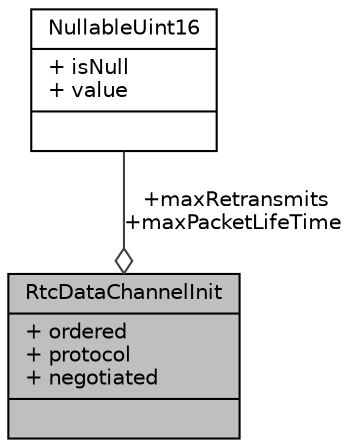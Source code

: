 digraph "RtcDataChannelInit"
{
 // LATEX_PDF_SIZE
  edge [fontname="Helvetica",fontsize="10",labelfontname="Helvetica",labelfontsize="10"];
  node [fontname="Helvetica",fontsize="10",shape=record];
  Node1 [label="{RtcDataChannelInit\n|+ ordered\l+ protocol\l+ negotiated\l|}",height=0.2,width=0.4,color="black", fillcolor="grey75", style="filled", fontcolor="black",tooltip="RtcDataChannelInit dictionary used to configure properties of the underlying channel such as data rel..."];
  Node2 -> Node1 [color="grey25",fontsize="10",style="solid",label=" +maxRetransmits\n+maxPacketLifeTime" ,arrowhead="odiamond",fontname="Helvetica"];
  Node2 [label="{NullableUint16\n|+ isNull\l+ value\l|}",height=0.2,width=0.4,color="black", fillcolor="white", style="filled",URL="$structNullableUint16.html",tooltip="Custom data type to allow setting UINT16 data type to NULL since C does not support setting basic dat..."];
}
